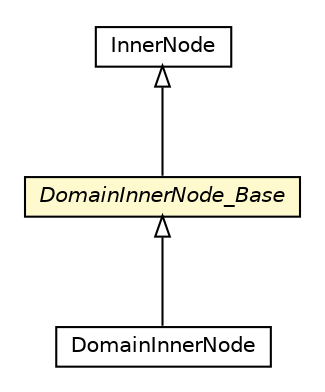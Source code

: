 #!/usr/local/bin/dot
#
# Class diagram 
# Generated by UMLGraph version 5.1 (http://www.umlgraph.org/)
#

digraph G {
	edge [fontname="Helvetica",fontsize=10,labelfontname="Helvetica",labelfontsize=10];
	node [fontname="Helvetica",fontsize=10,shape=plaintext];
	nodesep=0.25;
	ranksep=0.5;
	// pt.ist.fenixframework.adt.bplustree.InnerNode
	c74886 [label=<<table title="pt.ist.fenixframework.adt.bplustree.InnerNode" border="0" cellborder="1" cellspacing="0" cellpadding="2" port="p" href="./InnerNode.html">
		<tr><td><table border="0" cellspacing="0" cellpadding="1">
<tr><td align="center" balign="center"> InnerNode </td></tr>
		</table></td></tr>
		</table>>, fontname="Helvetica", fontcolor="black", fontsize=10.0];
	// pt.ist.fenixframework.adt.bplustree.DomainInnerNode_Base
	c74890 [label=<<table title="pt.ist.fenixframework.adt.bplustree.DomainInnerNode_Base" border="0" cellborder="1" cellspacing="0" cellpadding="2" port="p" bgcolor="lemonChiffon" href="./DomainInnerNode_Base.html">
		<tr><td><table border="0" cellspacing="0" cellpadding="1">
<tr><td align="center" balign="center"><font face="Helvetica-Oblique"> DomainInnerNode_Base </font></td></tr>
		</table></td></tr>
		</table>>, fontname="Helvetica", fontcolor="black", fontsize=10.0];
	// pt.ist.fenixframework.adt.bplustree.DomainInnerNode
	c74891 [label=<<table title="pt.ist.fenixframework.adt.bplustree.DomainInnerNode" border="0" cellborder="1" cellspacing="0" cellpadding="2" port="p" href="./DomainInnerNode.html">
		<tr><td><table border="0" cellspacing="0" cellpadding="1">
<tr><td align="center" balign="center"> DomainInnerNode </td></tr>
		</table></td></tr>
		</table>>, fontname="Helvetica", fontcolor="black", fontsize=10.0];
	//pt.ist.fenixframework.adt.bplustree.DomainInnerNode_Base extends pt.ist.fenixframework.adt.bplustree.InnerNode
	c74886:p -> c74890:p [dir=back,arrowtail=empty];
	//pt.ist.fenixframework.adt.bplustree.DomainInnerNode extends pt.ist.fenixframework.adt.bplustree.DomainInnerNode_Base
	c74890:p -> c74891:p [dir=back,arrowtail=empty];
}

